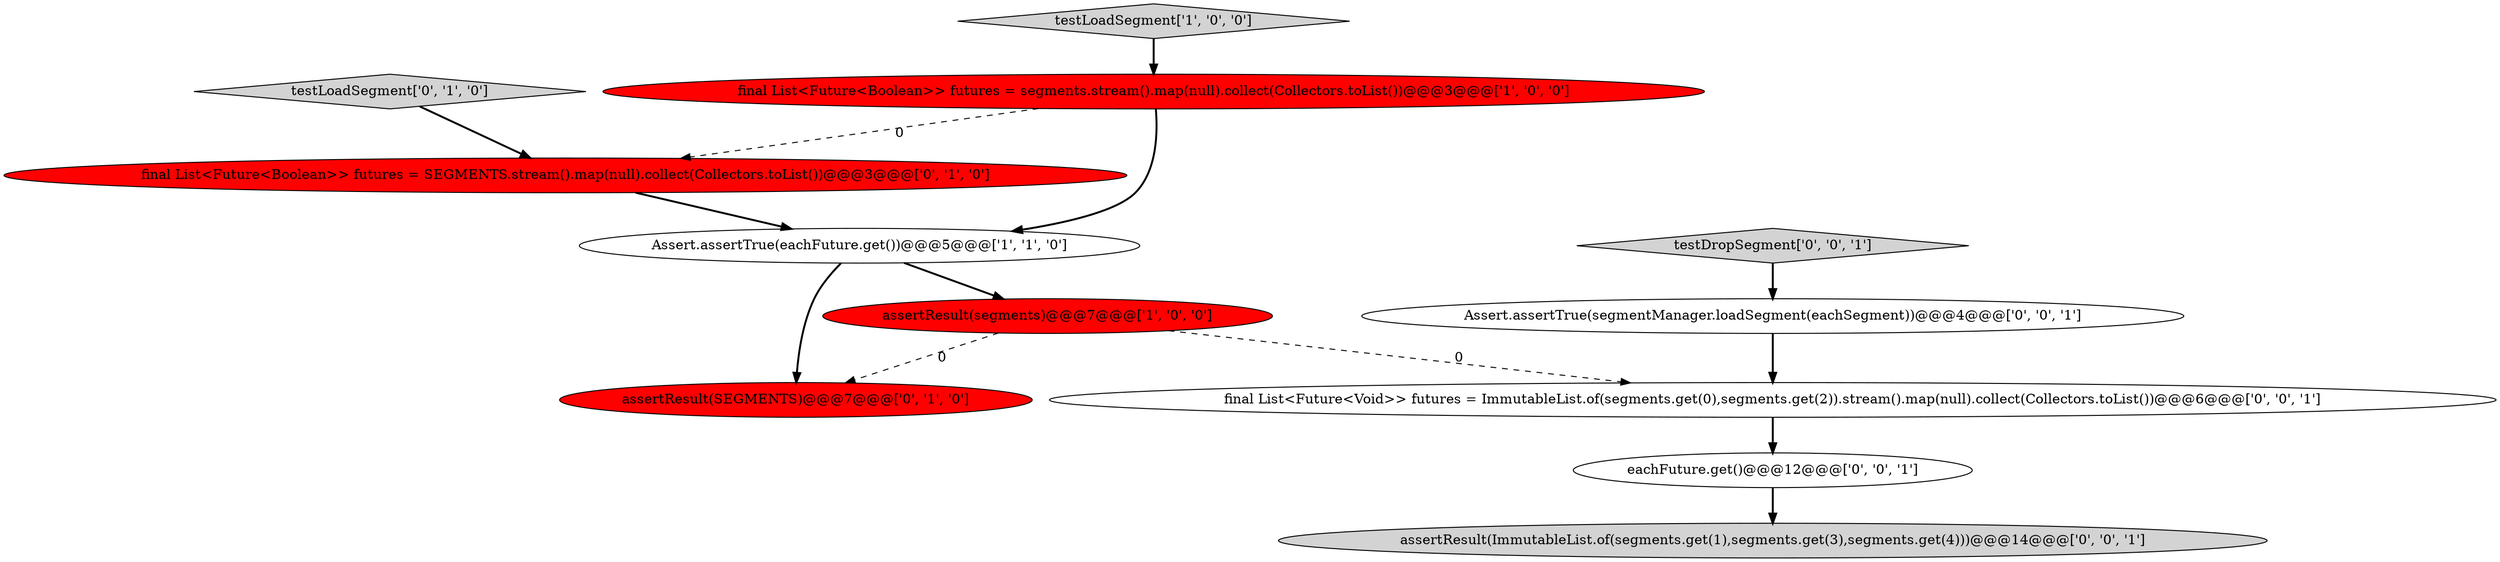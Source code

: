 digraph {
8 [style = filled, label = "Assert.assertTrue(segmentManager.loadSegment(eachSegment))@@@4@@@['0', '0', '1']", fillcolor = white, shape = ellipse image = "AAA0AAABBB3BBB"];
6 [style = filled, label = "testLoadSegment['0', '1', '0']", fillcolor = lightgray, shape = diamond image = "AAA0AAABBB2BBB"];
4 [style = filled, label = "final List<Future<Boolean>> futures = SEGMENTS.stream().map(null).collect(Collectors.toList())@@@3@@@['0', '1', '0']", fillcolor = red, shape = ellipse image = "AAA1AAABBB2BBB"];
5 [style = filled, label = "assertResult(SEGMENTS)@@@7@@@['0', '1', '0']", fillcolor = red, shape = ellipse image = "AAA1AAABBB2BBB"];
10 [style = filled, label = "final List<Future<Void>> futures = ImmutableList.of(segments.get(0),segments.get(2)).stream().map(null).collect(Collectors.toList())@@@6@@@['0', '0', '1']", fillcolor = white, shape = ellipse image = "AAA0AAABBB3BBB"];
11 [style = filled, label = "assertResult(ImmutableList.of(segments.get(1),segments.get(3),segments.get(4)))@@@14@@@['0', '0', '1']", fillcolor = lightgray, shape = ellipse image = "AAA0AAABBB3BBB"];
3 [style = filled, label = "testLoadSegment['1', '0', '0']", fillcolor = lightgray, shape = diamond image = "AAA0AAABBB1BBB"];
7 [style = filled, label = "testDropSegment['0', '0', '1']", fillcolor = lightgray, shape = diamond image = "AAA0AAABBB3BBB"];
9 [style = filled, label = "eachFuture.get()@@@12@@@['0', '0', '1']", fillcolor = white, shape = ellipse image = "AAA0AAABBB3BBB"];
0 [style = filled, label = "final List<Future<Boolean>> futures = segments.stream().map(null).collect(Collectors.toList())@@@3@@@['1', '0', '0']", fillcolor = red, shape = ellipse image = "AAA1AAABBB1BBB"];
2 [style = filled, label = "Assert.assertTrue(eachFuture.get())@@@5@@@['1', '1', '0']", fillcolor = white, shape = ellipse image = "AAA0AAABBB1BBB"];
1 [style = filled, label = "assertResult(segments)@@@7@@@['1', '0', '0']", fillcolor = red, shape = ellipse image = "AAA1AAABBB1BBB"];
6->4 [style = bold, label=""];
8->10 [style = bold, label=""];
10->9 [style = bold, label=""];
0->4 [style = dashed, label="0"];
0->2 [style = bold, label=""];
4->2 [style = bold, label=""];
1->5 [style = dashed, label="0"];
9->11 [style = bold, label=""];
1->10 [style = dashed, label="0"];
7->8 [style = bold, label=""];
2->1 [style = bold, label=""];
3->0 [style = bold, label=""];
2->5 [style = bold, label=""];
}
